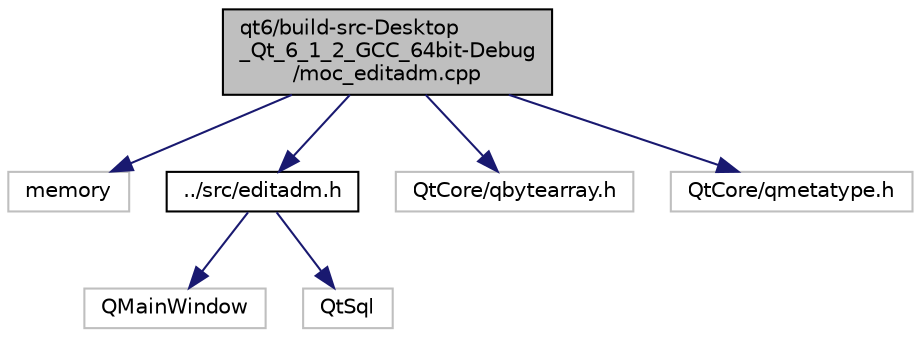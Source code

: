 digraph "qt6/build-src-Desktop_Qt_6_1_2_GCC_64bit-Debug/moc_editadm.cpp"
{
 // LATEX_PDF_SIZE
  edge [fontname="Helvetica",fontsize="10",labelfontname="Helvetica",labelfontsize="10"];
  node [fontname="Helvetica",fontsize="10",shape=record];
  Node1 [label="qt6/build-src-Desktop\l_Qt_6_1_2_GCC_64bit-Debug\l/moc_editadm.cpp",height=0.2,width=0.4,color="black", fillcolor="grey75", style="filled", fontcolor="black",tooltip=" "];
  Node1 -> Node2 [color="midnightblue",fontsize="10",style="solid"];
  Node2 [label="memory",height=0.2,width=0.4,color="grey75", fillcolor="white", style="filled",tooltip=" "];
  Node1 -> Node3 [color="midnightblue",fontsize="10",style="solid"];
  Node3 [label="../src/editadm.h",height=0.2,width=0.4,color="black", fillcolor="white", style="filled",URL="$editadm_8h.html",tooltip=" "];
  Node3 -> Node4 [color="midnightblue",fontsize="10",style="solid"];
  Node4 [label="QMainWindow",height=0.2,width=0.4,color="grey75", fillcolor="white", style="filled",tooltip=" "];
  Node3 -> Node5 [color="midnightblue",fontsize="10",style="solid"];
  Node5 [label="QtSql",height=0.2,width=0.4,color="grey75", fillcolor="white", style="filled",tooltip=" "];
  Node1 -> Node6 [color="midnightblue",fontsize="10",style="solid"];
  Node6 [label="QtCore/qbytearray.h",height=0.2,width=0.4,color="grey75", fillcolor="white", style="filled",tooltip=" "];
  Node1 -> Node7 [color="midnightblue",fontsize="10",style="solid"];
  Node7 [label="QtCore/qmetatype.h",height=0.2,width=0.4,color="grey75", fillcolor="white", style="filled",tooltip=" "];
}
